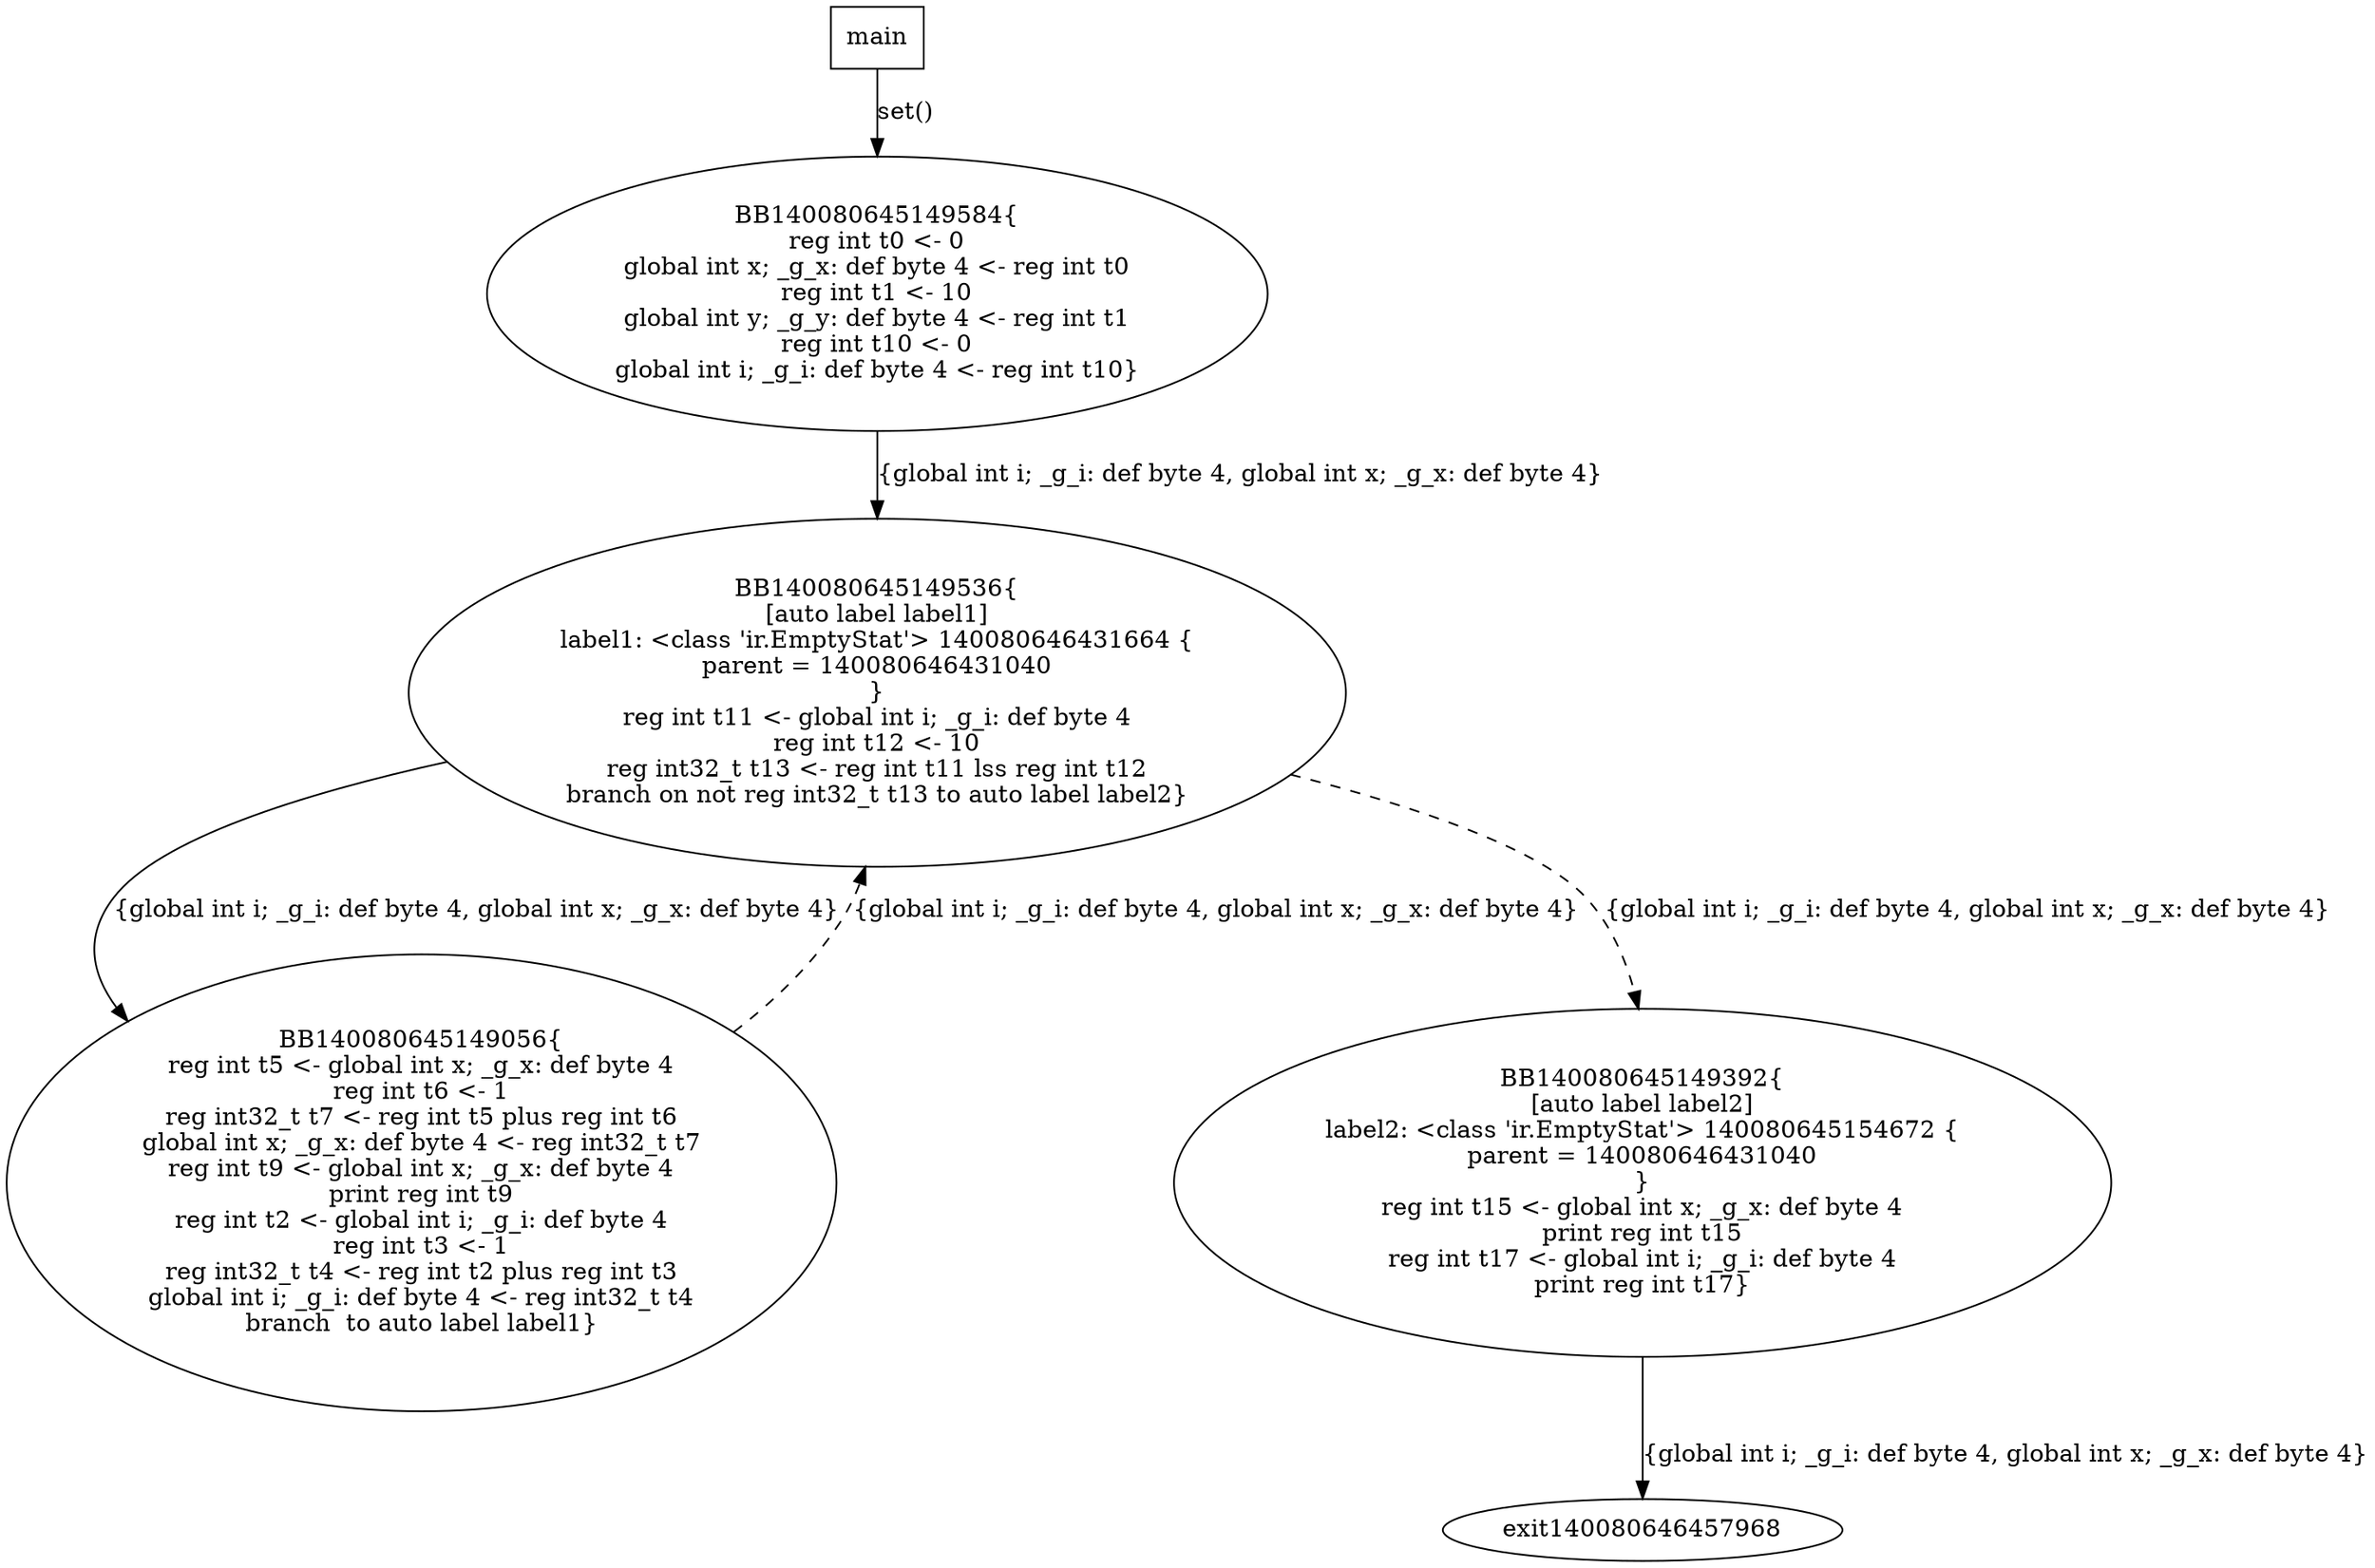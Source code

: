 digraph G {
140080645149584 [label="BB140080645149584{\nreg int t0 <- 0\nglobal int x; _g_x: def byte 4 <- reg int t0\nreg int t1 <- 10\nglobal int y; _g_y: def byte 4 <- reg int t1\nreg int t10 <- 0\nglobal int i; _g_i: def byte 4 <- reg int t10}"];
140080645149584 -> 140080645149536 [label="{global int i; _g_i: def byte 4, global int x; _g_x: def byte 4}"];
140080645149536 [label="BB140080645149536{\n[auto label label1]\nlabel1: <class 'ir.EmptyStat'> 140080646431664 {
parent = 140080646431040
}\nreg int t11 <- global int i; _g_i: def byte 4\nreg int t12 <- 10\nreg int32_t t13 <- reg int t11 lss reg int t12\nbranch on not reg int32_t t13 to auto label label2}"];
140080645149536 -> 140080645149056 [label="{global int i; _g_i: def byte 4, global int x; _g_x: def byte 4}"];
140080645149536 -> 140080645149392 [style=dashed,label="{global int i; _g_i: def byte 4, global int x; _g_x: def byte 4}"];
140080645149056 [label="BB140080645149056{\nreg int t5 <- global int x; _g_x: def byte 4\nreg int t6 <- 1\nreg int32_t t7 <- reg int t5 plus reg int t6\nglobal int x; _g_x: def byte 4 <- reg int32_t t7\nreg int t9 <- global int x; _g_x: def byte 4\nprint reg int t9\nreg int t2 <- global int i; _g_i: def byte 4\nreg int t3 <- 1\nreg int32_t t4 <- reg int t2 plus reg int t3\nglobal int i; _g_i: def byte 4 <- reg int32_t t4\nbranch  to auto label label1}"];
140080645149056 -> 140080645149536 [style=dashed,label="{global int i; _g_i: def byte 4, global int x; _g_x: def byte 4}"];
140080645149392 [label="BB140080645149392{\n[auto label label2]\nlabel2: <class 'ir.EmptyStat'> 140080645154672 {
parent = 140080646431040
}\nreg int t15 <- global int x; _g_x: def byte 4\nprint reg int t15\nreg int t17 <- global int i; _g_i: def byte 4\nprint reg int t17}"];
140080645149392 -> exit140080646457968 [label="{global int i; _g_i: def byte 4, global int x; _g_x: def byte 4}"];
main [shape=box];
main -> 140080645149584 [label="set()"];
}

